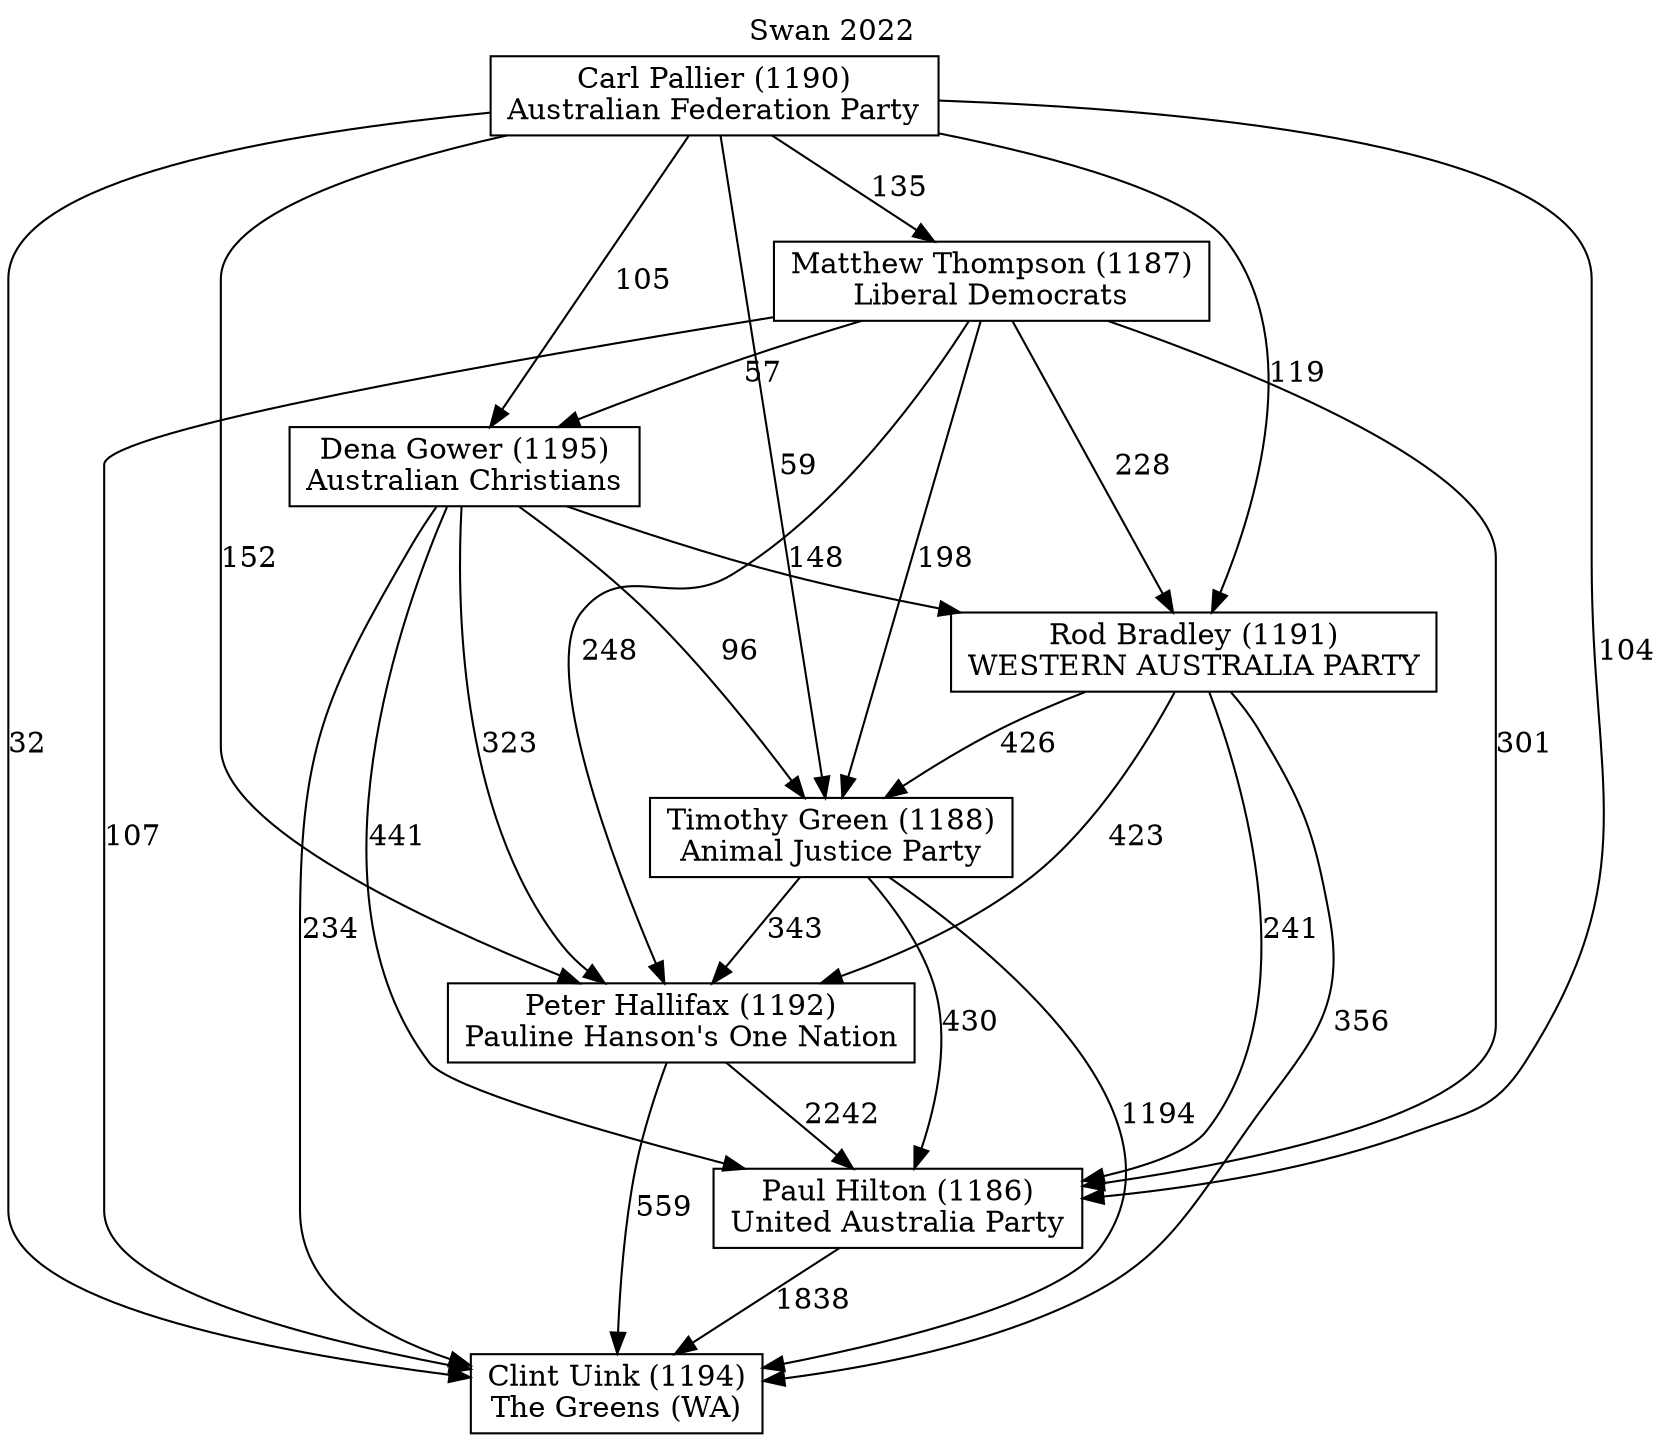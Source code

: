 // House preference flow
digraph "Clint Uink (1194)_Swan_2022" {
	graph [label="Swan 2022" labelloc=t mclimit=10]
	node [shape=box]
	"Dena Gower (1195)" [label="Dena Gower (1195)
Australian Christians"]
	"Paul Hilton (1186)" [label="Paul Hilton (1186)
United Australia Party"]
	"Carl Pallier (1190)" [label="Carl Pallier (1190)
Australian Federation Party"]
	"Clint Uink (1194)" [label="Clint Uink (1194)
The Greens (WA)"]
	"Peter Hallifax (1192)" [label="Peter Hallifax (1192)
Pauline Hanson's One Nation"]
	"Rod Bradley (1191)" [label="Rod Bradley (1191)
WESTERN AUSTRALIA PARTY"]
	"Timothy Green (1188)" [label="Timothy Green (1188)
Animal Justice Party"]
	"Matthew Thompson (1187)" [label="Matthew Thompson (1187)
Liberal Democrats"]
	"Rod Bradley (1191)" -> "Peter Hallifax (1192)" [label=423]
	"Carl Pallier (1190)" -> "Paul Hilton (1186)" [label=104]
	"Timothy Green (1188)" -> "Paul Hilton (1186)" [label=430]
	"Peter Hallifax (1192)" -> "Clint Uink (1194)" [label=559]
	"Dena Gower (1195)" -> "Paul Hilton (1186)" [label=441]
	"Rod Bradley (1191)" -> "Clint Uink (1194)" [label=356]
	"Matthew Thompson (1187)" -> "Clint Uink (1194)" [label=107]
	"Carl Pallier (1190)" -> "Matthew Thompson (1187)" [label=135]
	"Matthew Thompson (1187)" -> "Dena Gower (1195)" [label=57]
	"Matthew Thompson (1187)" -> "Peter Hallifax (1192)" [label=248]
	"Matthew Thompson (1187)" -> "Paul Hilton (1186)" [label=301]
	"Carl Pallier (1190)" -> "Rod Bradley (1191)" [label=119]
	"Carl Pallier (1190)" -> "Dena Gower (1195)" [label=105]
	"Dena Gower (1195)" -> "Clint Uink (1194)" [label=234]
	"Dena Gower (1195)" -> "Rod Bradley (1191)" [label=148]
	"Timothy Green (1188)" -> "Peter Hallifax (1192)" [label=343]
	"Carl Pallier (1190)" -> "Peter Hallifax (1192)" [label=152]
	"Matthew Thompson (1187)" -> "Timothy Green (1188)" [label=198]
	"Rod Bradley (1191)" -> "Timothy Green (1188)" [label=426]
	"Timothy Green (1188)" -> "Clint Uink (1194)" [label=1194]
	"Paul Hilton (1186)" -> "Clint Uink (1194)" [label=1838]
	"Dena Gower (1195)" -> "Timothy Green (1188)" [label=96]
	"Dena Gower (1195)" -> "Peter Hallifax (1192)" [label=323]
	"Rod Bradley (1191)" -> "Paul Hilton (1186)" [label=241]
	"Matthew Thompson (1187)" -> "Rod Bradley (1191)" [label=228]
	"Carl Pallier (1190)" -> "Clint Uink (1194)" [label=32]
	"Carl Pallier (1190)" -> "Timothy Green (1188)" [label=59]
	"Peter Hallifax (1192)" -> "Paul Hilton (1186)" [label=2242]
}
